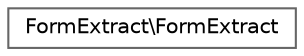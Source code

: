 digraph "Graphical Class Hierarchy"
{
 // LATEX_PDF_SIZE
  bgcolor="transparent";
  edge [fontname=Helvetica,fontsize=10,labelfontname=Helvetica,labelfontsize=10];
  node [fontname=Helvetica,fontsize=10,shape=box,height=0.2,width=0.4];
  rankdir="LR";
  Node0 [id="Node000000",label="FormExtract\\FormExtract",height=0.2,width=0.4,color="grey40", fillcolor="white", style="filled",URL="$classFormExtract_1_1FormExtract.html",tooltip=" "];
}
